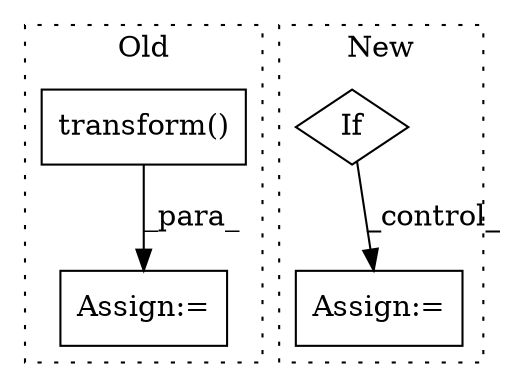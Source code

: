 digraph G {
subgraph cluster0 {
1 [label="transform()" a="75" s="506,612" l="99,1" shape="box"];
4 [label="Assign:=" a="68" s="503" l="3" shape="box"];
label = "Old";
style="dotted";
}
subgraph cluster1 {
2 [label="If" a="96" s="452" l="3" shape="diamond"];
3 [label="Assign:=" a="68" s="563" l="3" shape="box"];
label = "New";
style="dotted";
}
1 -> 4 [label="_para_"];
2 -> 3 [label="_control_"];
}